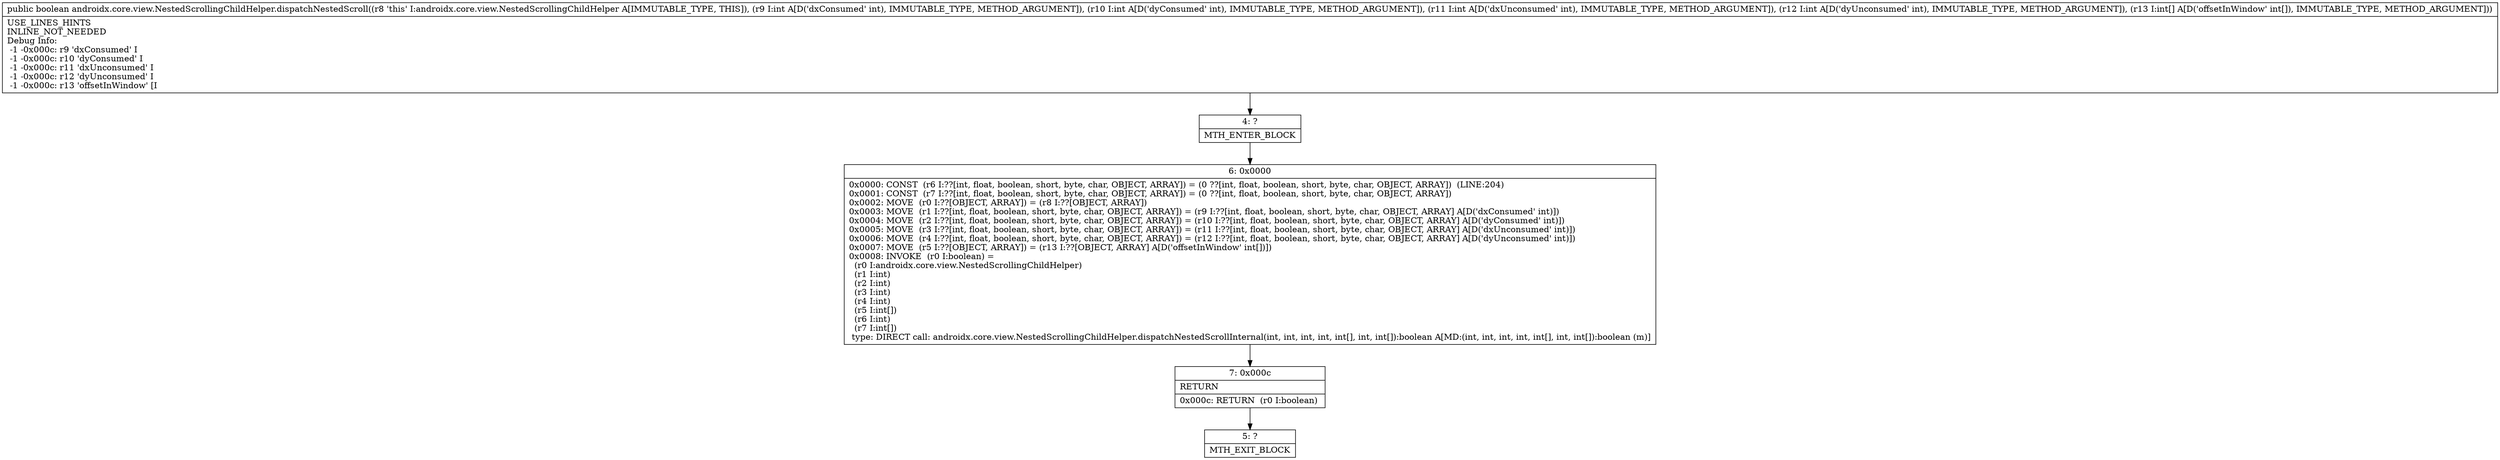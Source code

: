 digraph "CFG forandroidx.core.view.NestedScrollingChildHelper.dispatchNestedScroll(IIII[I)Z" {
Node_4 [shape=record,label="{4\:\ ?|MTH_ENTER_BLOCK\l}"];
Node_6 [shape=record,label="{6\:\ 0x0000|0x0000: CONST  (r6 I:??[int, float, boolean, short, byte, char, OBJECT, ARRAY]) = (0 ??[int, float, boolean, short, byte, char, OBJECT, ARRAY])  (LINE:204)\l0x0001: CONST  (r7 I:??[int, float, boolean, short, byte, char, OBJECT, ARRAY]) = (0 ??[int, float, boolean, short, byte, char, OBJECT, ARRAY]) \l0x0002: MOVE  (r0 I:??[OBJECT, ARRAY]) = (r8 I:??[OBJECT, ARRAY]) \l0x0003: MOVE  (r1 I:??[int, float, boolean, short, byte, char, OBJECT, ARRAY]) = (r9 I:??[int, float, boolean, short, byte, char, OBJECT, ARRAY] A[D('dxConsumed' int)]) \l0x0004: MOVE  (r2 I:??[int, float, boolean, short, byte, char, OBJECT, ARRAY]) = (r10 I:??[int, float, boolean, short, byte, char, OBJECT, ARRAY] A[D('dyConsumed' int)]) \l0x0005: MOVE  (r3 I:??[int, float, boolean, short, byte, char, OBJECT, ARRAY]) = (r11 I:??[int, float, boolean, short, byte, char, OBJECT, ARRAY] A[D('dxUnconsumed' int)]) \l0x0006: MOVE  (r4 I:??[int, float, boolean, short, byte, char, OBJECT, ARRAY]) = (r12 I:??[int, float, boolean, short, byte, char, OBJECT, ARRAY] A[D('dyUnconsumed' int)]) \l0x0007: MOVE  (r5 I:??[OBJECT, ARRAY]) = (r13 I:??[OBJECT, ARRAY] A[D('offsetInWindow' int[])]) \l0x0008: INVOKE  (r0 I:boolean) = \l  (r0 I:androidx.core.view.NestedScrollingChildHelper)\l  (r1 I:int)\l  (r2 I:int)\l  (r3 I:int)\l  (r4 I:int)\l  (r5 I:int[])\l  (r6 I:int)\l  (r7 I:int[])\l type: DIRECT call: androidx.core.view.NestedScrollingChildHelper.dispatchNestedScrollInternal(int, int, int, int, int[], int, int[]):boolean A[MD:(int, int, int, int, int[], int, int[]):boolean (m)]\l}"];
Node_7 [shape=record,label="{7\:\ 0x000c|RETURN\l|0x000c: RETURN  (r0 I:boolean) \l}"];
Node_5 [shape=record,label="{5\:\ ?|MTH_EXIT_BLOCK\l}"];
MethodNode[shape=record,label="{public boolean androidx.core.view.NestedScrollingChildHelper.dispatchNestedScroll((r8 'this' I:androidx.core.view.NestedScrollingChildHelper A[IMMUTABLE_TYPE, THIS]), (r9 I:int A[D('dxConsumed' int), IMMUTABLE_TYPE, METHOD_ARGUMENT]), (r10 I:int A[D('dyConsumed' int), IMMUTABLE_TYPE, METHOD_ARGUMENT]), (r11 I:int A[D('dxUnconsumed' int), IMMUTABLE_TYPE, METHOD_ARGUMENT]), (r12 I:int A[D('dyUnconsumed' int), IMMUTABLE_TYPE, METHOD_ARGUMENT]), (r13 I:int[] A[D('offsetInWindow' int[]), IMMUTABLE_TYPE, METHOD_ARGUMENT]))  | USE_LINES_HINTS\lINLINE_NOT_NEEDED\lDebug Info:\l  \-1 \-0x000c: r9 'dxConsumed' I\l  \-1 \-0x000c: r10 'dyConsumed' I\l  \-1 \-0x000c: r11 'dxUnconsumed' I\l  \-1 \-0x000c: r12 'dyUnconsumed' I\l  \-1 \-0x000c: r13 'offsetInWindow' [I\l}"];
MethodNode -> Node_4;Node_4 -> Node_6;
Node_6 -> Node_7;
Node_7 -> Node_5;
}

